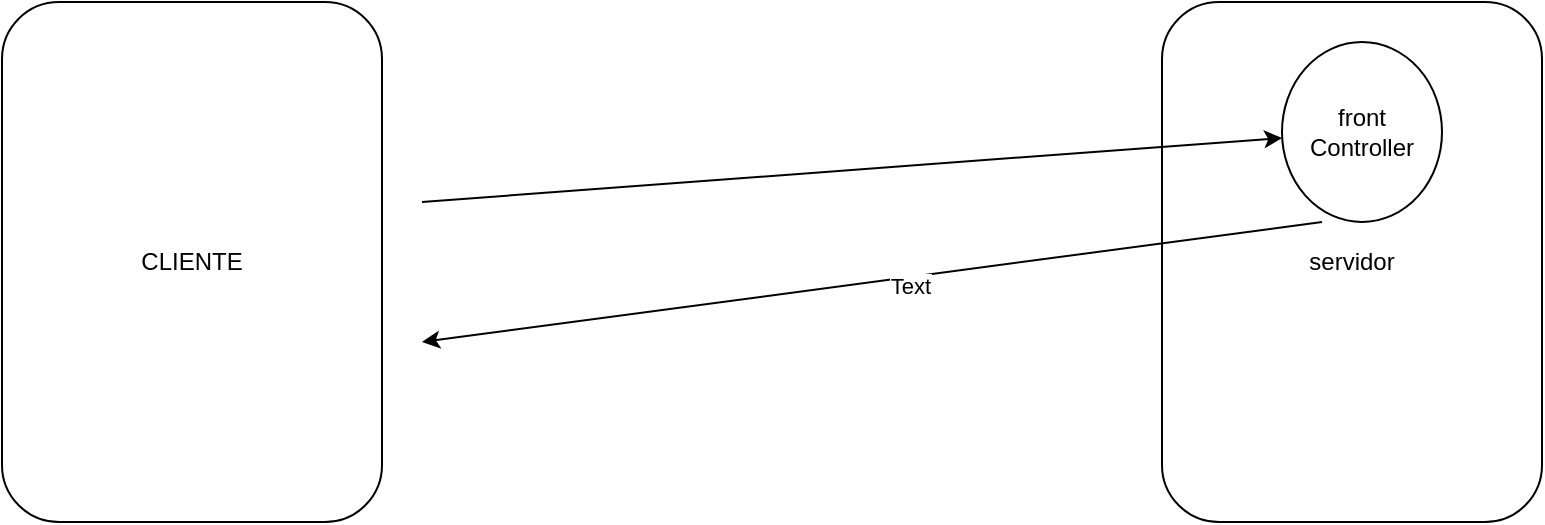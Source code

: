 <mxfile version="22.1.5" type="device">
  <diagram name="Page-1" id="6IckeFzZ8cFL4wyI9fi9">
    <mxGraphModel dx="1120" dy="446" grid="1" gridSize="10" guides="1" tooltips="1" connect="1" arrows="1" fold="1" page="1" pageScale="1" pageWidth="1169" pageHeight="827" math="0" shadow="0">
      <root>
        <mxCell id="0" />
        <mxCell id="1" parent="0" />
        <mxCell id="3h8-3jy07QUgAnHjCbIE-1" value="servidor" style="rounded=1;whiteSpace=wrap;html=1;" vertex="1" parent="1">
          <mxGeometry x="660" y="80" width="190" height="260" as="geometry" />
        </mxCell>
        <mxCell id="3h8-3jy07QUgAnHjCbIE-2" value="CLIENTE" style="rounded=1;whiteSpace=wrap;html=1;" vertex="1" parent="1">
          <mxGeometry x="80" y="80" width="190" height="260" as="geometry" />
        </mxCell>
        <mxCell id="3h8-3jy07QUgAnHjCbIE-3" value="" style="endArrow=classic;html=1;rounded=0;" edge="1" parent="1" target="3h8-3jy07QUgAnHjCbIE-5">
          <mxGeometry width="50" height="50" relative="1" as="geometry">
            <mxPoint x="290" y="180" as="sourcePoint" />
            <mxPoint x="630" y="180" as="targetPoint" />
          </mxGeometry>
        </mxCell>
        <mxCell id="3h8-3jy07QUgAnHjCbIE-4" value="" style="endArrow=classic;html=1;rounded=0;exitX=0.25;exitY=1;exitDx=0;exitDy=0;exitPerimeter=0;" edge="1" parent="1" source="3h8-3jy07QUgAnHjCbIE-5">
          <mxGeometry width="50" height="50" relative="1" as="geometry">
            <mxPoint x="620" y="250" as="sourcePoint" />
            <mxPoint x="290" y="250" as="targetPoint" />
          </mxGeometry>
        </mxCell>
        <mxCell id="3h8-3jy07QUgAnHjCbIE-6" value="Text" style="edgeLabel;html=1;align=center;verticalAlign=middle;resizable=0;points=[];" vertex="1" connectable="0" parent="3h8-3jy07QUgAnHjCbIE-4">
          <mxGeometry x="-0.082" y="4" relative="1" as="geometry">
            <mxPoint as="offset" />
          </mxGeometry>
        </mxCell>
        <mxCell id="3h8-3jy07QUgAnHjCbIE-5" value="front&lt;br&gt;Controller" style="ellipse;whiteSpace=wrap;html=1;" vertex="1" parent="1">
          <mxGeometry x="720" y="100" width="80" height="90" as="geometry" />
        </mxCell>
      </root>
    </mxGraphModel>
  </diagram>
</mxfile>

